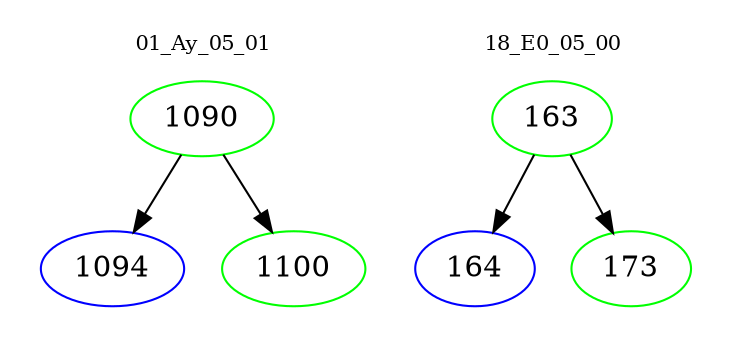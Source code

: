 digraph{
subgraph cluster_0 {
color = white
label = "01_Ay_05_01";
fontsize=10;
T0_1090 [label="1090", color="green"]
T0_1090 -> T0_1094 [color="black"]
T0_1094 [label="1094", color="blue"]
T0_1090 -> T0_1100 [color="black"]
T0_1100 [label="1100", color="green"]
}
subgraph cluster_1 {
color = white
label = "18_E0_05_00";
fontsize=10;
T1_163 [label="163", color="green"]
T1_163 -> T1_164 [color="black"]
T1_164 [label="164", color="blue"]
T1_163 -> T1_173 [color="black"]
T1_173 [label="173", color="green"]
}
}
